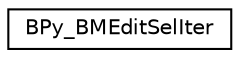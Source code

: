digraph G
{
  edge [fontname="Helvetica",fontsize="10",labelfontname="Helvetica",labelfontsize="10"];
  node [fontname="Helvetica",fontsize="10",shape=record];
  rankdir=LR;
  Node1 [label="BPy_BMEditSelIter",height=0.2,width=0.4,color="black", fillcolor="white", style="filled",URL="$d8/dc9/structBPy__BMEditSelIter.html"];
}
